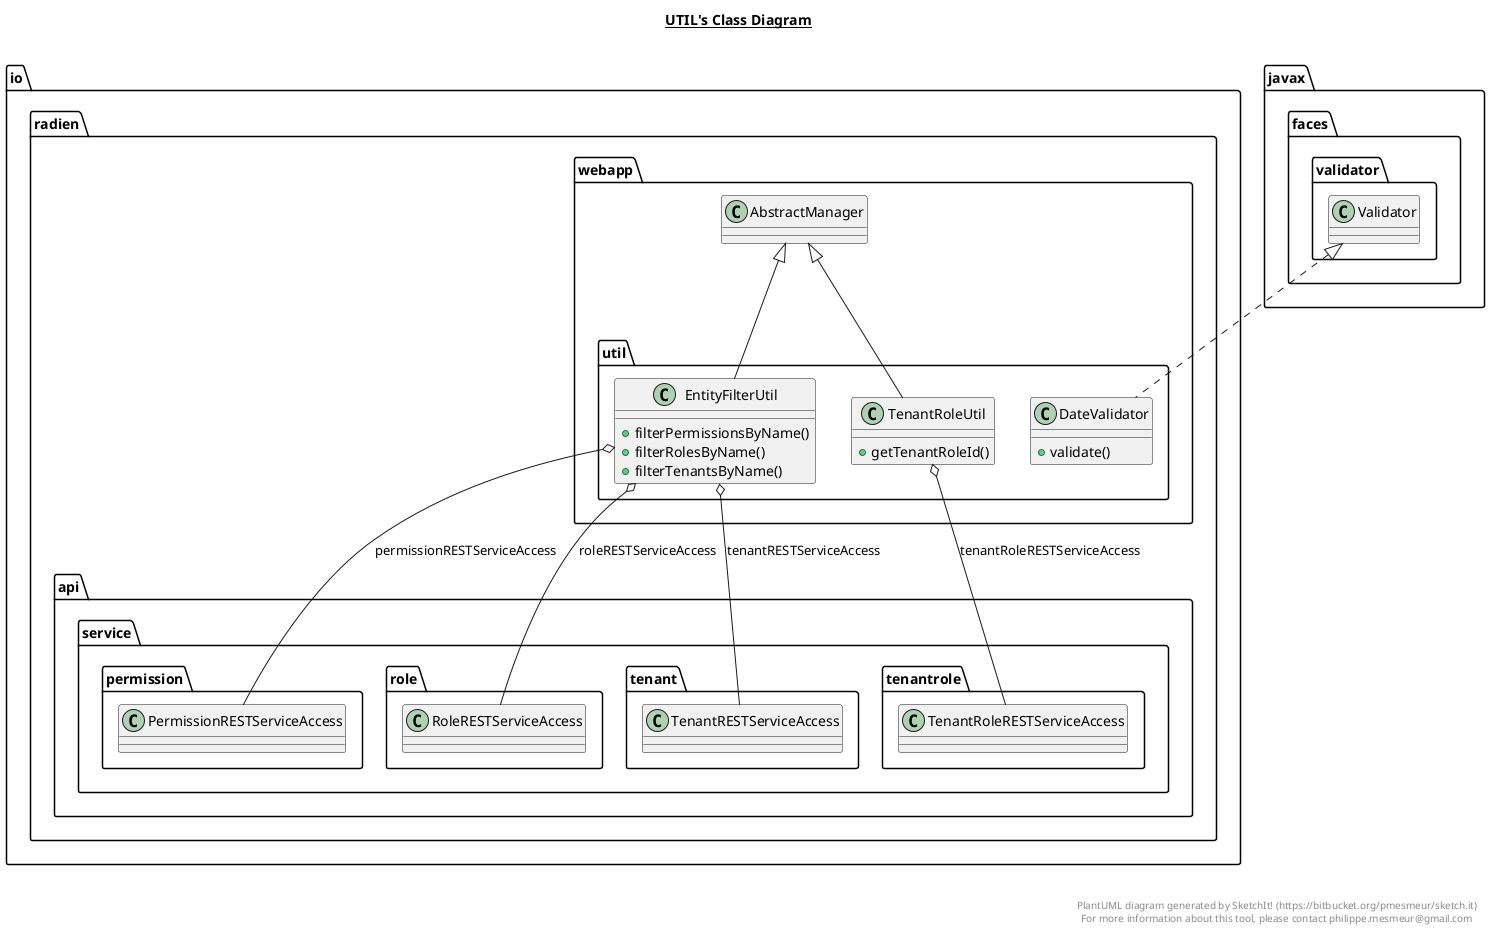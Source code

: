 @startuml

title __UTIL's Class Diagram__\n

  namespace io.radien.webapp {
    namespace util {
      class io.radien.webapp.util.DateValidator {
          + validate()
      }
    }
  }
  

  namespace io.radien.webapp {
    namespace util {
      class io.radien.webapp.util.EntityFilterUtil {
          + filterPermissionsByName()
          + filterRolesByName()
          + filterTenantsByName()
      }
    }
  }
  

  namespace io.radien.webapp {
    namespace util {
      class io.radien.webapp.util.TenantRoleUtil {
          + getTenantRoleId()
      }
    }
  }
  

  io.radien.webapp.util.DateValidator .up.|> javax.faces.validator.Validator
  io.radien.webapp.util.EntityFilterUtil -up-|> io.radien.webapp.AbstractManager
  io.radien.webapp.util.EntityFilterUtil o-- io.radien.api.service.permission.PermissionRESTServiceAccess : permissionRESTServiceAccess
  io.radien.webapp.util.EntityFilterUtil o-- io.radien.api.service.role.RoleRESTServiceAccess : roleRESTServiceAccess
  io.radien.webapp.util.EntityFilterUtil o-- io.radien.api.service.tenant.TenantRESTServiceAccess : tenantRESTServiceAccess
  io.radien.webapp.util.TenantRoleUtil -up-|> io.radien.webapp.AbstractManager
  io.radien.webapp.util.TenantRoleUtil o-- io.radien.api.service.tenantrole.TenantRoleRESTServiceAccess : tenantRoleRESTServiceAccess


right footer


PlantUML diagram generated by SketchIt! (https://bitbucket.org/pmesmeur/sketch.it)
For more information about this tool, please contact philippe.mesmeur@gmail.com
endfooter

@enduml
